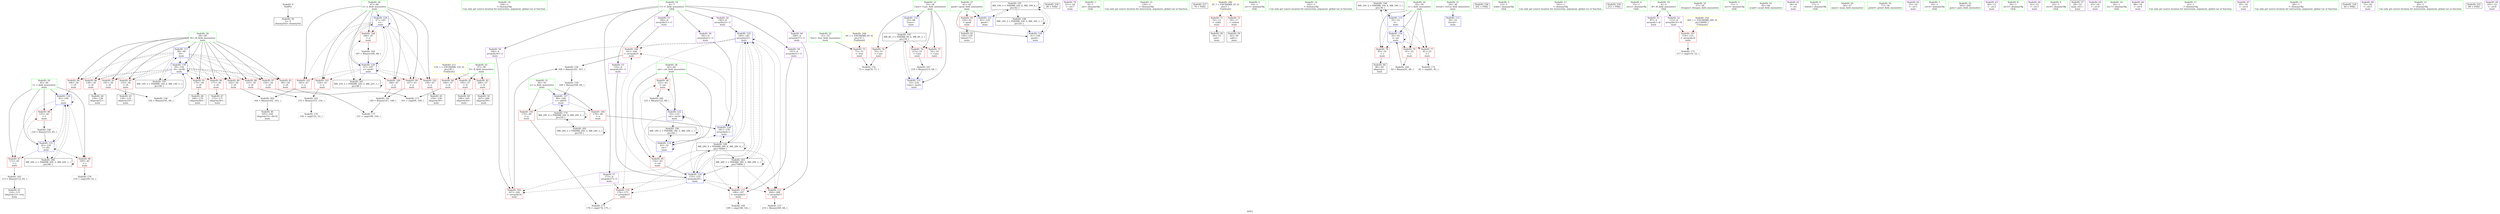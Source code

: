 digraph "SVFG" {
	label="SVFG";

	Node0x55e98508f0d0 [shape=record,color=grey,label="{NodeID: 0\nNullPtr}"];
	Node0x55e98508f0d0 -> Node0x55e9850ab240[style=solid];
	Node0x55e9850abd00 [shape=record,color=red,label="{NodeID: 97\n112\<--45\n\<--t\nmain\n}"];
	Node0x55e9850abd00 -> Node0x55e9850b3d20[style=solid];
	Node0x55e98508e3f0 [shape=record,color=green,label="{NodeID: 14\n104\<--1\n\<--dummyObj\nCan only get source location for instruction, argument, global var or function.}"];
	Node0x55e9850ac860 [shape=record,color=red,label="{NodeID: 111\n198\<--197\n\<--arrayidx51\nmain\n}"];
	Node0x55e9850ac860 -> Node0x55e9850b4620[style=solid];
	Node0x55e98508fda0 [shape=record,color=green,label="{NodeID: 28\n43\<--44\ncnt\<--cnt_field_insensitive\nmain\n}"];
	Node0x55e98508fda0 -> Node0x55e9850af1b0[style=solid];
	Node0x55e98508fda0 -> Node0x55e9850af280[style=solid];
	Node0x55e98508fda0 -> Node0x55e9850b1620[style=solid];
	Node0x55e98508fda0 -> Node0x55e9850b1890[style=solid];
	Node0x55e9850c59d0 [shape=record,color=yellow,style=double,label="{NodeID: 208\n6V_1 = ENCHI(MR_6V_0)\npts\{32 \}\nFun[main]}"];
	Node0x55e9850c59d0 -> Node0x55e9850ae0a0[style=dashed];
	Node0x55e9850b1b00 [shape=record,color=blue,label="{NodeID: 125\n140\<--142\narrayidx22\<--\nmain\n}"];
	Node0x55e9850b1b00 -> Node0x55e9850ac5f0[style=dashed];
	Node0x55e9850b1b00 -> Node0x55e9850ac6c0[style=dashed];
	Node0x55e9850b1b00 -> Node0x55e9850ac790[style=dashed];
	Node0x55e9850b1b00 -> Node0x55e9850ac860[style=dashed];
	Node0x55e9850b1b00 -> Node0x55e9850ac930[style=dashed];
	Node0x55e9850b1b00 -> Node0x55e9850b1a30[style=dashed];
	Node0x55e9850b1b00 -> Node0x55e9850b1b00[style=dashed];
	Node0x55e9850b1b00 -> Node0x55e9850b1d70[style=dashed];
	Node0x55e9850b1b00 -> Node0x55e9850be0a0[style=dashed];
	Node0x55e9850b1b00 -> Node0x55e9850c36c0[style=dashed];
	Node0x55e9850ab750 [shape=record,color=black,label="{NodeID: 42\n130\<--129\ntobool17\<--\nmain\n}"];
	Node0x55e9850ad2d0 [shape=record,color=purple,label="{NodeID: 56\n166\<--6\narrayidx34\<--C\nmain\n}"];
	Node0x55e9850ad2d0 -> Node0x55e9850ac6c0[style=solid];
	Node0x55e9850d1390 [shape=record,color=black,label="{NodeID: 236\n96 = PHI()\n}"];
	Node0x55e9850ade30 [shape=record,color=purple,label="{NodeID: 70\n211\<--24\n\<--.str.7\nmain\n}"];
	Node0x55e9850b4320 [shape=record,color=grey,label="{NodeID: 167\n216 = Binary(215, 68, )\n}"];
	Node0x55e9850b4320 -> Node0x55e9850b1fe0[style=solid];
	Node0x55e9850ae990 [shape=record,color=red,label="{NodeID: 84\n106\<--39\n\<--i9\nmain\n}"];
	Node0x55e9850ae990 -> Node0x55e9850b16f0[style=solid];
	Node0x55e98508e2c0 [shape=record,color=green,label="{NodeID: 1\n8\<--1\n.str\<--dummyObj\nGlob }"];
	Node0x55e9850abdd0 [shape=record,color=red,label="{NodeID: 98\n125\<--45\n\<--t\nmain\n}"];
	Node0x55e9850abdd0 -> Node0x55e9850b44a0[style=solid];
	Node0x55e98508e4c0 [shape=record,color=green,label="{NodeID: 15\n120\<--1\n\<--dummyObj\nCan only get source location for instruction, argument, global var or function.}"];
	Node0x55e9850b0250 [shape=record,color=black,label="{NodeID: 195\nMR_8V_3 = PHI(MR_8V_4, MR_8V_2, )\npts\{34 \}\n}"];
	Node0x55e9850b0250 -> Node0x55e9850ae170[style=dashed];
	Node0x55e9850b0250 -> Node0x55e9850ae240[style=dashed];
	Node0x55e9850b0250 -> Node0x55e9850ae310[style=dashed];
	Node0x55e9850b0250 -> Node0x55e9850b1fe0[style=dashed];
	Node0x55e9850ac930 [shape=record,color=red,label="{NodeID: 112\n209\<--208\n\<--arrayidx57\nmain\n}"];
	Node0x55e9850ac930 -> Node0x55e9850b3420[style=solid];
	Node0x55e98508fe70 [shape=record,color=green,label="{NodeID: 29\n45\<--46\nt\<--t_field_insensitive\nmain\n}"];
	Node0x55e98508fe70 -> Node0x55e9850abc30[style=solid];
	Node0x55e98508fe70 -> Node0x55e9850abd00[style=solid];
	Node0x55e98508fe70 -> Node0x55e9850abdd0[style=solid];
	Node0x55e98508fe70 -> Node0x55e9850b16f0[style=solid];
	Node0x55e98508fe70 -> Node0x55e9850b1960[style=solid];
	Node0x55e9850b1bd0 [shape=record,color=blue,label="{NodeID: 126\n47\<--145\nx\<--\nmain\n}"];
	Node0x55e9850b1bd0 -> Node0x55e9850abea0[style=dashed];
	Node0x55e9850b1bd0 -> Node0x55e9850abf70[style=dashed];
	Node0x55e9850b1bd0 -> Node0x55e9850ac040[style=dashed];
	Node0x55e9850b1bd0 -> Node0x55e9850ac110[style=dashed];
	Node0x55e9850b1bd0 -> Node0x55e9850ac1e0[style=dashed];
	Node0x55e9850b1bd0 -> Node0x55e9850ac2b0[style=dashed];
	Node0x55e9850b1bd0 -> Node0x55e9850b1bd0[style=dashed];
	Node0x55e9850b1bd0 -> Node0x55e9850b1e40[style=dashed];
	Node0x55e9850b1bd0 -> Node0x55e9850c2cc0[style=dashed];
	Node0x55e9850ab820 [shape=record,color=black,label="{NodeID: 43\n134\<--133\nidxprom19\<--\nmain\n}"];
	Node0x55e9850ad3a0 [shape=record,color=purple,label="{NodeID: 57\n173\<--6\narrayidx37\<--C\nmain\n}"];
	Node0x55e9850ad3a0 -> Node0x55e9850ac790[style=solid];
	Node0x55e9850d1490 [shape=record,color=black,label="{NodeID: 237\n76 = PHI()\n}"];
	Node0x55e9850adf00 [shape=record,color=red,label="{NodeID: 71\n53\<--12\n\<--stdin\nmain\n}"];
	Node0x55e9850adf00 -> Node0x55e9850ab410[style=solid];
	Node0x55e9850b44a0 [shape=record,color=grey,label="{NodeID: 168\n126 = Binary(125, 83, )\n}"];
	Node0x55e9850b44a0 -> Node0x55e9850b1960[style=solid];
	Node0x55e9850aea60 [shape=record,color=red,label="{NodeID: 85\n133\<--39\n\<--i9\nmain\n}"];
	Node0x55e9850aea60 -> Node0x55e9850ab820[style=solid];
	Node0x55e98508ef60 [shape=record,color=green,label="{NodeID: 2\n10\<--1\n.str.1\<--dummyObj\nGlob }"];
	Node0x55e9850abea0 [shape=record,color=red,label="{NodeID: 99\n147\<--47\n\<--x\nmain\n}"];
	Node0x55e9850abea0 -> Node0x55e9850b3a20[style=solid];
	Node0x55e98508e5c0 [shape=record,color=green,label="{NodeID: 16\n142\<--1\n\<--dummyObj\nCan only get source location for instruction, argument, global var or function.}"];
	Node0x55e9850c13c0 [shape=record,color=black,label="{NodeID: 196\nMR_10V_2 = PHI(MR_10V_4, MR_10V_1, )\npts\{36 \}\n}"];
	Node0x55e9850c13c0 -> Node0x55e9850acba0[style=dashed];
	Node0x55e9850aca00 [shape=record,color=blue,label="{NodeID: 113\n29\<--52\nretval\<--\nmain\n}"];
	Node0x55e98508ff40 [shape=record,color=green,label="{NodeID: 30\n47\<--48\nx\<--x_field_insensitive\nmain\n}"];
	Node0x55e98508ff40 -> Node0x55e9850abea0[style=solid];
	Node0x55e98508ff40 -> Node0x55e9850abf70[style=solid];
	Node0x55e98508ff40 -> Node0x55e9850ac040[style=solid];
	Node0x55e98508ff40 -> Node0x55e9850ac110[style=solid];
	Node0x55e98508ff40 -> Node0x55e9850ac1e0[style=solid];
	Node0x55e98508ff40 -> Node0x55e9850ac2b0[style=solid];
	Node0x55e98508ff40 -> Node0x55e9850b1bd0[style=solid];
	Node0x55e98508ff40 -> Node0x55e9850b1e40[style=solid];
	Node0x55e9850b1ca0 [shape=record,color=blue,label="{NodeID: 127\n49\<--169\nu\<--add35\nmain\n}"];
	Node0x55e9850b1ca0 -> Node0x55e9850ac380[style=dashed];
	Node0x55e9850b1ca0 -> Node0x55e9850ac450[style=dashed];
	Node0x55e9850b1ca0 -> Node0x55e9850baea0[style=dashed];
	Node0x55e9850ab8f0 [shape=record,color=black,label="{NodeID: 44\n139\<--138\nidxprom21\<--\nmain\n}"];
	Node0x55e9850ad470 [shape=record,color=purple,label="{NodeID: 58\n181\<--6\narrayidx41\<--C\nmain\n}"];
	Node0x55e9850ad470 -> Node0x55e9850b1d70[style=solid];
	Node0x55e9850d1a10 [shape=record,color=black,label="{NodeID: 238\n202 = PHI()\n}"];
	Node0x55e9850adfd0 [shape=record,color=red,label="{NodeID: 72\n59\<--17\n\<--stdout\nmain\n}"];
	Node0x55e9850adfd0 -> Node0x55e9850ab4e0[style=solid];
	Node0x55e9850b4620 [shape=record,color=grey,label="{NodeID: 169\n199 = cmp(198, 142, )\n}"];
	Node0x55e9850aeb30 [shape=record,color=red,label="{NodeID: 86\n138\<--39\n\<--i9\nmain\n}"];
	Node0x55e9850aeb30 -> Node0x55e9850ab8f0[style=solid];
	Node0x55e98508f850 [shape=record,color=green,label="{NodeID: 3\n12\<--1\nstdin\<--dummyObj\nGlob }"];
	Node0x55e9850abf70 [shape=record,color=red,label="{NodeID: 100\n148\<--47\n\<--x\nmain\n}"];
	Node0x55e9850abf70 -> Node0x55e9850b3a20[style=solid];
	Node0x55e98508f270 [shape=record,color=green,label="{NodeID: 17\n145\<--1\n\<--dummyObj\nCan only get source location for instruction, argument, global var or function.}"];
	Node0x55e9850c18c0 [shape=record,color=black,label="{NodeID: 197\nMR_14V_2 = PHI(MR_14V_4, MR_14V_1, )\npts\{40 \}\n}"];
	Node0x55e9850c18c0 -> Node0x55e9850b1480[style=dashed];
	Node0x55e9850acad0 [shape=record,color=blue,label="{NodeID: 114\n33\<--68\nCase\<--\nmain\n}"];
	Node0x55e9850acad0 -> Node0x55e9850b0250[style=dashed];
	Node0x55e9850aadb0 [shape=record,color=green,label="{NodeID: 31\n49\<--50\nu\<--u_field_insensitive\nmain\n}"];
	Node0x55e9850aadb0 -> Node0x55e9850ac380[style=solid];
	Node0x55e9850aadb0 -> Node0x55e9850ac450[style=solid];
	Node0x55e9850aadb0 -> Node0x55e9850b1ca0[style=solid];
	Node0x55e9850c5c70 [shape=record,color=yellow,style=double,label="{NodeID: 211\n12V_1 = ENCHI(MR_12V_0)\npts\{38 \}\nFun[main]}"];
	Node0x55e9850c5c70 -> Node0x55e9850ae650[style=dashed];
	Node0x55e9850c5c70 -> Node0x55e9850ae720[style=dashed];
	Node0x55e9850c5c70 -> Node0x55e9850ae7f0[style=dashed];
	Node0x55e9850b1d70 [shape=record,color=blue,label="{NodeID: 128\n181\<--178\narrayidx41\<--\nmain\n}"];
	Node0x55e9850b1d70 -> Node0x55e9850be0a0[style=dashed];
	Node0x55e9850ab9c0 [shape=record,color=black,label="{NodeID: 45\n159\<--158\nidxprom30\<--\nmain\n}"];
	Node0x55e9850ad540 [shape=record,color=purple,label="{NodeID: 59\n197\<--6\narrayidx51\<--C\nmain\n}"];
	Node0x55e9850ad540 -> Node0x55e9850ac860[style=solid];
	Node0x55e9850d1b10 [shape=record,color=black,label="{NodeID: 239\n212 = PHI()\n}"];
	Node0x55e9850b32a0 [shape=record,color=grey,label="{NodeID: 156\n192 = Binary(191, 68, )\n}"];
	Node0x55e9850b32a0 -> Node0x55e9850b1f10[style=solid];
	Node0x55e9850ae0a0 [shape=record,color=red,label="{NodeID: 73\n71\<--31\n\<--Test\nmain\n}"];
	Node0x55e9850ae0a0 -> Node0x55e9850b4da0[style=solid];
	Node0x55e9850b47a0 [shape=record,color=grey,label="{NodeID: 170\n156 = cmp(155, 52, )\n}"];
	Node0x55e9850aec00 [shape=record,color=red,label="{NodeID: 87\n150\<--39\n\<--i9\nmain\n}"];
	Node0x55e9850aec00 -> Node0x55e9850b5220[style=solid];
	Node0x55e98508f8e0 [shape=record,color=green,label="{NodeID: 4\n13\<--1\n.str.2\<--dummyObj\nGlob }"];
	Node0x55e9850ac040 [shape=record,color=red,label="{NodeID: 101\n154\<--47\n\<--x\nmain\n}"];
	Node0x55e9850ac040 -> Node0x55e9850b4020[style=solid];
	Node0x55e98508f370 [shape=record,color=green,label="{NodeID: 18\n4\<--5\nB\<--B_field_insensitive\nGlob }"];
	Node0x55e98508f370 -> Node0x55e9850acec0[style=solid];
	Node0x55e98508f370 -> Node0x55e9850acf90[style=solid];
	Node0x55e9850c1dc0 [shape=record,color=black,label="{NodeID: 198\nMR_16V_2 = PHI(MR_16V_3, MR_16V_1, )\npts\{42 \}\n}"];
	Node0x55e9850c1dc0 -> Node0x55e9850b1550[style=dashed];
	Node0x55e9850c1dc0 -> Node0x55e9850c1dc0[style=dashed];
	Node0x55e9850acba0 [shape=record,color=blue,label="{NodeID: 115\n35\<--52\ni\<--\nmain\n}"];
	Node0x55e9850acba0 -> Node0x55e9850ae3e0[style=dashed];
	Node0x55e9850acba0 -> Node0x55e9850ae4b0[style=dashed];
	Node0x55e9850acba0 -> Node0x55e9850ae580[style=dashed];
	Node0x55e9850acba0 -> Node0x55e9850b13b0[style=dashed];
	Node0x55e9850acba0 -> Node0x55e9850c13c0[style=dashed];
	Node0x55e9850aae40 [shape=record,color=green,label="{NodeID: 32\n57\<--58\nfreopen\<--freopen_field_insensitive\n}"];
	Node0x55e9850b1e40 [shape=record,color=blue,label="{NodeID: 129\n47\<--187\nx\<--inc45\nmain\n}"];
	Node0x55e9850b1e40 -> Node0x55e9850abea0[style=dashed];
	Node0x55e9850b1e40 -> Node0x55e9850abf70[style=dashed];
	Node0x55e9850b1e40 -> Node0x55e9850ac040[style=dashed];
	Node0x55e9850b1e40 -> Node0x55e9850ac110[style=dashed];
	Node0x55e9850b1e40 -> Node0x55e9850ac1e0[style=dashed];
	Node0x55e9850b1e40 -> Node0x55e9850ac2b0[style=dashed];
	Node0x55e9850b1e40 -> Node0x55e9850b1bd0[style=dashed];
	Node0x55e9850b1e40 -> Node0x55e9850b1e40[style=dashed];
	Node0x55e9850b1e40 -> Node0x55e9850c2cc0[style=dashed];
	Node0x55e9850aba90 [shape=record,color=black,label="{NodeID: 46\n165\<--164\nidxprom33\<--div32\nmain\n}"];
	Node0x55e9850ad610 [shape=record,color=purple,label="{NodeID: 60\n208\<--6\narrayidx57\<--C\nmain\n}"];
	Node0x55e9850ad610 -> Node0x55e9850ac930[style=solid];
	Node0x55e9850b3420 [shape=record,color=grey,label="{NodeID: 157\n210 = Binary(209, 68, )\n}"];
	Node0x55e9850ae170 [shape=record,color=red,label="{NodeID: 74\n70\<--33\n\<--Case\nmain\n}"];
	Node0x55e9850ae170 -> Node0x55e9850b4da0[style=solid];
	Node0x55e9850b4920 [shape=record,color=grey,label="{NodeID: 171\n101 = cmp(99, 100, )\n}"];
	Node0x55e9850aecd0 [shape=record,color=red,label="{NodeID: 88\n153\<--39\n\<--i9\nmain\n}"];
	Node0x55e9850aecd0 -> Node0x55e9850b4020[style=solid];
	Node0x55e98508de40 [shape=record,color=green,label="{NodeID: 5\n15\<--1\n.str.3\<--dummyObj\nGlob }"];
	Node0x55e9850ac110 [shape=record,color=red,label="{NodeID: 102\n158\<--47\n\<--x\nmain\n}"];
	Node0x55e9850ac110 -> Node0x55e9850ab9c0[style=solid];
	Node0x55e98508f470 [shape=record,color=green,label="{NodeID: 19\n6\<--7\nC\<--C_field_insensitive\nGlob }"];
	Node0x55e98508f470 -> Node0x55e9850ad060[style=solid];
	Node0x55e98508f470 -> Node0x55e9850ad130[style=solid];
	Node0x55e98508f470 -> Node0x55e9850ad200[style=solid];
	Node0x55e98508f470 -> Node0x55e9850ad2d0[style=solid];
	Node0x55e98508f470 -> Node0x55e9850ad3a0[style=solid];
	Node0x55e98508f470 -> Node0x55e9850ad470[style=solid];
	Node0x55e98508f470 -> Node0x55e9850ad540[style=solid];
	Node0x55e98508f470 -> Node0x55e9850ad610[style=solid];
	Node0x55e9850c22c0 [shape=record,color=black,label="{NodeID: 199\nMR_18V_2 = PHI(MR_18V_3, MR_18V_1, )\npts\{44 \}\n}"];
	Node0x55e9850c22c0 -> Node0x55e9850b1620[style=dashed];
	Node0x55e9850c22c0 -> Node0x55e9850c22c0[style=dashed];
	Node0x55e9850b13b0 [shape=record,color=blue,label="{NodeID: 116\n35\<--92\ni\<--inc\nmain\n}"];
	Node0x55e9850b13b0 -> Node0x55e9850ae3e0[style=dashed];
	Node0x55e9850b13b0 -> Node0x55e9850ae4b0[style=dashed];
	Node0x55e9850b13b0 -> Node0x55e9850ae580[style=dashed];
	Node0x55e9850b13b0 -> Node0x55e9850b13b0[style=dashed];
	Node0x55e9850b13b0 -> Node0x55e9850c13c0[style=dashed];
	Node0x55e9850aaf40 [shape=record,color=green,label="{NodeID: 33\n65\<--66\nscanf\<--scanf_field_insensitive\n}"];
	Node0x55e9850b1f10 [shape=record,color=blue,label="{NodeID: 130\n39\<--192\ni9\<--inc48\nmain\n}"];
	Node0x55e9850b1f10 -> Node0x55e9850ae8c0[style=dashed];
	Node0x55e9850b1f10 -> Node0x55e9850ae990[style=dashed];
	Node0x55e9850b1f10 -> Node0x55e9850aea60[style=dashed];
	Node0x55e9850b1f10 -> Node0x55e9850aeb30[style=dashed];
	Node0x55e9850b1f10 -> Node0x55e9850aec00[style=dashed];
	Node0x55e9850b1f10 -> Node0x55e9850aecd0[style=dashed];
	Node0x55e9850b1f10 -> Node0x55e9850aeda0[style=dashed];
	Node0x55e9850b1f10 -> Node0x55e9850aee70[style=dashed];
	Node0x55e9850b1f10 -> Node0x55e9850aef40[style=dashed];
	Node0x55e9850b1f10 -> Node0x55e9850af010[style=dashed];
	Node0x55e9850b1f10 -> Node0x55e9850b1f10[style=dashed];
	Node0x55e9850b1f10 -> Node0x55e9850c18c0[style=dashed];
	Node0x55e9850abb60 [shape=record,color=black,label="{NodeID: 47\n172\<--171\nidxprom36\<--\nmain\n}"];
	Node0x55e9850ad6e0 [shape=record,color=purple,label="{NodeID: 61\n54\<--8\n\<--.str\nmain\n}"];
	Node0x55e9850b35a0 [shape=record,color=grey,label="{NodeID: 158\n168 = Binary(161, 167, )\n}"];
	Node0x55e9850b35a0 -> Node0x55e9850b3720[style=solid];
	Node0x55e9850ae240 [shape=record,color=red,label="{NodeID: 75\n74\<--33\n\<--Case\nmain\n}"];
	Node0x55e9850b4aa0 [shape=record,color=grey,label="{NodeID: 172\n82 = cmp(81, 83, )\n}"];
	Node0x55e9850aeda0 [shape=record,color=red,label="{NodeID: 89\n162\<--39\n\<--i9\nmain\n}"];
	Node0x55e9850aeda0 -> Node0x55e9850b3ba0[style=solid];
	Node0x55e98508ded0 [shape=record,color=green,label="{NodeID: 6\n17\<--1\nstdout\<--dummyObj\nGlob }"];
	Node0x55e9850ac1e0 [shape=record,color=red,label="{NodeID: 103\n163\<--47\n\<--x\nmain\n}"];
	Node0x55e9850ac1e0 -> Node0x55e9850b3ba0[style=solid];
	Node0x55e98508f570 [shape=record,color=green,label="{NodeID: 20\n26\<--27\nmain\<--main_field_insensitive\n}"];
	Node0x55e9850c27c0 [shape=record,color=black,label="{NodeID: 200\nMR_20V_2 = PHI(MR_20V_3, MR_20V_1, )\npts\{46 \}\n}"];
	Node0x55e9850c27c0 -> Node0x55e9850b16f0[style=dashed];
	Node0x55e9850c27c0 -> Node0x55e9850c27c0[style=dashed];
	Node0x55e9850b1480 [shape=record,color=blue,label="{NodeID: 117\n39\<--68\ni9\<--\nmain\n}"];
	Node0x55e9850b1480 -> Node0x55e9850ae8c0[style=dashed];
	Node0x55e9850b1480 -> Node0x55e9850ae990[style=dashed];
	Node0x55e9850b1480 -> Node0x55e9850aea60[style=dashed];
	Node0x55e9850b1480 -> Node0x55e9850aeb30[style=dashed];
	Node0x55e9850b1480 -> Node0x55e9850aec00[style=dashed];
	Node0x55e9850b1480 -> Node0x55e9850aecd0[style=dashed];
	Node0x55e9850b1480 -> Node0x55e9850aeda0[style=dashed];
	Node0x55e9850b1480 -> Node0x55e9850aee70[style=dashed];
	Node0x55e9850b1480 -> Node0x55e9850aef40[style=dashed];
	Node0x55e9850b1480 -> Node0x55e9850af010[style=dashed];
	Node0x55e9850b1480 -> Node0x55e9850b1f10[style=dashed];
	Node0x55e9850b1480 -> Node0x55e9850c18c0[style=dashed];
	Node0x55e9850ab040 [shape=record,color=green,label="{NodeID: 34\n77\<--78\nprintf\<--printf_field_insensitive\n}"];
	Node0x55e9850b1fe0 [shape=record,color=blue,label="{NodeID: 131\n33\<--216\nCase\<--inc62\nmain\n}"];
	Node0x55e9850b1fe0 -> Node0x55e9850b0250[style=dashed];
	Node0x55e9850acc50 [shape=record,color=black,label="{NodeID: 48\n180\<--179\nidxprom40\<--\nmain\n}"];
	Node0x55e9850ad7b0 [shape=record,color=purple,label="{NodeID: 62\n55\<--10\n\<--.str.1\nmain\n}"];
	Node0x55e9850b3720 [shape=record,color=grey,label="{NodeID: 159\n169 = Binary(168, 68, )\n}"];
	Node0x55e9850b3720 -> Node0x55e9850b1ca0[style=solid];
	Node0x55e9850ae310 [shape=record,color=red,label="{NodeID: 76\n215\<--33\n\<--Case\nmain\n}"];
	Node0x55e9850ae310 -> Node0x55e9850b4320[style=solid];
	Node0x55e9850b4c20 [shape=record,color=grey,label="{NodeID: 173\n176 = cmp(174, 175, )\n}"];
	Node0x55e9850aee70 [shape=record,color=red,label="{NodeID: 90\n171\<--39\n\<--i9\nmain\n}"];
	Node0x55e9850aee70 -> Node0x55e9850abb60[style=solid];
	Node0x55e9850aa490 [shape=record,color=green,label="{NodeID: 7\n18\<--1\n.str.4\<--dummyObj\nGlob }"];
	Node0x55e9850ac2b0 [shape=record,color=red,label="{NodeID: 104\n186\<--47\n\<--x\nmain\n}"];
	Node0x55e9850ac2b0 -> Node0x55e9850b3ea0[style=solid];
	Node0x55e98508f670 [shape=record,color=green,label="{NodeID: 21\n29\<--30\nretval\<--retval_field_insensitive\nmain\n}"];
	Node0x55e98508f670 -> Node0x55e9850aca00[style=solid];
	Node0x55e9850c2cc0 [shape=record,color=black,label="{NodeID: 201\nMR_22V_2 = PHI(MR_22V_3, MR_22V_1, )\npts\{48 \}\n}"];
	Node0x55e9850c2cc0 -> Node0x55e9850b1bd0[style=dashed];
	Node0x55e9850c2cc0 -> Node0x55e9850c2cc0[style=dashed];
	Node0x55e9850b1550 [shape=record,color=blue,label="{NodeID: 118\n41\<--104\ngood\<--\nmain\n}"];
	Node0x55e9850b1550 -> Node0x55e9850beaa0[style=dashed];
	Node0x55e9850ab140 [shape=record,color=green,label="{NodeID: 35\n203\<--204\nputs\<--puts_field_insensitive\n}"];
	Node0x55e9850acd20 [shape=record,color=black,label="{NodeID: 49\n196\<--195\nidxprom50\<--\nmain\n}"];
	Node0x55e9850ad880 [shape=record,color=purple,label="{NodeID: 63\n60\<--13\n\<--.str.2\nmain\n}"];
	Node0x55e9850b38a0 [shape=record,color=grey,label="{NodeID: 160\n92 = Binary(91, 68, )\n}"];
	Node0x55e9850b38a0 -> Node0x55e9850b13b0[style=solid];
	Node0x55e9850ae3e0 [shape=record,color=red,label="{NodeID: 77\n81\<--35\n\<--i\nmain\n}"];
	Node0x55e9850ae3e0 -> Node0x55e9850b4aa0[style=solid];
	Node0x55e9850b4da0 [shape=record,color=grey,label="{NodeID: 174\n72 = cmp(70, 71, )\n}"];
	Node0x55e9850aef40 [shape=record,color=red,label="{NodeID: 91\n179\<--39\n\<--i9\nmain\n}"];
	Node0x55e9850aef40 -> Node0x55e9850acc50[style=solid];
	Node0x55e9850aa520 [shape=record,color=green,label="{NodeID: 8\n20\<--1\n.str.5\<--dummyObj\nGlob }"];
	Node0x55e9850ac380 [shape=record,color=red,label="{NodeID: 105\n175\<--49\n\<--u\nmain\n}"];
	Node0x55e9850ac380 -> Node0x55e9850b4c20[style=solid];
	Node0x55e98508f740 [shape=record,color=green,label="{NodeID: 22\n31\<--32\nTest\<--Test_field_insensitive\nmain\n}"];
	Node0x55e98508f740 -> Node0x55e9850ae0a0[style=solid];
	Node0x55e9850c31c0 [shape=record,color=black,label="{NodeID: 202\nMR_24V_2 = PHI(MR_24V_3, MR_24V_1, )\npts\{50 \}\n}"];
	Node0x55e9850c31c0 -> Node0x55e9850baea0[style=dashed];
	Node0x55e9850c31c0 -> Node0x55e9850c31c0[style=dashed];
	Node0x55e9850b1620 [shape=record,color=blue,label="{NodeID: 119\n43\<--52\ncnt\<--\nmain\n}"];
	Node0x55e9850b1620 -> Node0x55e9850af1b0[style=dashed];
	Node0x55e9850b1620 -> Node0x55e9850af280[style=dashed];
	Node0x55e9850b1620 -> Node0x55e9850b1620[style=dashed];
	Node0x55e9850b1620 -> Node0x55e9850b1890[style=dashed];
	Node0x55e9850b1620 -> Node0x55e9850c22c0[style=dashed];
	Node0x55e9850ab240 [shape=record,color=black,label="{NodeID: 36\n2\<--3\ndummyVal\<--dummyVal\n}"];
	Node0x55e9850acdf0 [shape=record,color=black,label="{NodeID: 50\n207\<--206\nidxprom56\<--\nmain\n}"];
	Node0x55e9850ad950 [shape=record,color=purple,label="{NodeID: 64\n61\<--15\n\<--.str.3\nmain\n}"];
	Node0x55e9850b3a20 [shape=record,color=grey,label="{NodeID: 161\n149 = Binary(147, 148, )\n}"];
	Node0x55e9850b3a20 -> Node0x55e9850b5220[style=solid];
	Node0x55e9850ae4b0 [shape=record,color=red,label="{NodeID: 78\n85\<--35\n\<--i\nmain\n}"];
	Node0x55e9850ae4b0 -> Node0x55e9850ab5b0[style=solid];
	Node0x55e9850b4f20 [shape=record,color=grey,label="{NodeID: 175\n117 = cmp(116, 52, )\n}"];
	Node0x55e9850af010 [shape=record,color=red,label="{NodeID: 92\n191\<--39\n\<--i9\nmain\n}"];
	Node0x55e9850af010 -> Node0x55e9850b32a0[style=solid];
	Node0x55e98508dfc0 [shape=record,color=green,label="{NodeID: 9\n22\<--1\n.str.6\<--dummyObj\nGlob }"];
	Node0x55e9850be0a0 [shape=record,color=black,label="{NodeID: 189\nMR_28V_9 = PHI(MR_28V_8, MR_28V_6, )\npts\{70000 \}\n}"];
	Node0x55e9850be0a0 -> Node0x55e9850ac5f0[style=dashed];
	Node0x55e9850be0a0 -> Node0x55e9850ac6c0[style=dashed];
	Node0x55e9850be0a0 -> Node0x55e9850ac790[style=dashed];
	Node0x55e9850be0a0 -> Node0x55e9850ac860[style=dashed];
	Node0x55e9850be0a0 -> Node0x55e9850ac930[style=dashed];
	Node0x55e9850be0a0 -> Node0x55e9850b1a30[style=dashed];
	Node0x55e9850be0a0 -> Node0x55e9850b1b00[style=dashed];
	Node0x55e9850be0a0 -> Node0x55e9850b1d70[style=dashed];
	Node0x55e9850be0a0 -> Node0x55e9850be0a0[style=dashed];
	Node0x55e9850be0a0 -> Node0x55e9850c36c0[style=dashed];
	Node0x55e9850ac450 [shape=record,color=red,label="{NodeID: 106\n178\<--49\n\<--u\nmain\n}"];
	Node0x55e9850ac450 -> Node0x55e9850b1d70[style=solid];
	Node0x55e98508f990 [shape=record,color=green,label="{NodeID: 23\n33\<--34\nCase\<--Case_field_insensitive\nmain\n}"];
	Node0x55e98508f990 -> Node0x55e9850ae170[style=solid];
	Node0x55e98508f990 -> Node0x55e9850ae240[style=solid];
	Node0x55e98508f990 -> Node0x55e9850ae310[style=solid];
	Node0x55e98508f990 -> Node0x55e9850acad0[style=solid];
	Node0x55e98508f990 -> Node0x55e9850b1fe0[style=solid];
	Node0x55e9850c36c0 [shape=record,color=black,label="{NodeID: 203\nMR_28V_2 = PHI(MR_28V_3, MR_28V_1, )\npts\{70000 \}\n}"];
	Node0x55e9850c36c0 -> Node0x55e9850ac860[style=dashed];
	Node0x55e9850c36c0 -> Node0x55e9850ac930[style=dashed];
	Node0x55e9850c36c0 -> Node0x55e9850b1a30[style=dashed];
	Node0x55e9850c36c0 -> Node0x55e9850b1b00[style=dashed];
	Node0x55e9850c36c0 -> Node0x55e9850c36c0[style=dashed];
	Node0x55e9850b16f0 [shape=record,color=blue,label="{NodeID: 120\n45\<--106\nt\<--\nmain\n}"];
	Node0x55e9850b16f0 -> Node0x55e9850abc30[style=dashed];
	Node0x55e9850b16f0 -> Node0x55e9850abd00[style=dashed];
	Node0x55e9850b16f0 -> Node0x55e9850abdd0[style=dashed];
	Node0x55e9850b16f0 -> Node0x55e9850b16f0[style=dashed];
	Node0x55e9850b16f0 -> Node0x55e9850b1960[style=dashed];
	Node0x55e9850b16f0 -> Node0x55e9850c27c0[style=dashed];
	Node0x55e9850ab340 [shape=record,color=black,label="{NodeID: 37\n28\<--52\nmain_ret\<--\nmain\n}"];
	Node0x55e9850acec0 [shape=record,color=purple,label="{NodeID: 51\n87\<--4\narrayidx\<--B\nmain\n}"];
	Node0x55e9850ada20 [shape=record,color=purple,label="{NodeID: 65\n63\<--18\n\<--.str.4\nmain\n}"];
	Node0x55e9850b3ba0 [shape=record,color=grey,label="{NodeID: 162\n164 = Binary(162, 163, )\n}"];
	Node0x55e9850b3ba0 -> Node0x55e9850aba90[style=solid];
	Node0x55e9850ae580 [shape=record,color=red,label="{NodeID: 79\n91\<--35\n\<--i\nmain\n}"];
	Node0x55e9850ae580 -> Node0x55e9850b38a0[style=solid];
	Node0x55e9850b50a0 [shape=record,color=grey,label="{NodeID: 176\n110 = cmp(109, 52, )\n}"];
	Node0x55e9850af0e0 [shape=record,color=red,label="{NodeID: 93\n129\<--41\n\<--good\nmain\n}"];
	Node0x55e9850af0e0 -> Node0x55e9850ab750[style=solid];
	Node0x55e98508e090 [shape=record,color=green,label="{NodeID: 10\n24\<--1\n.str.7\<--dummyObj\nGlob }"];
	Node0x55e9850ac520 [shape=record,color=red,label="{NodeID: 107\n116\<--115\n\<--arrayidx14\nmain\n}"];
	Node0x55e9850ac520 -> Node0x55e9850b4f20[style=solid];
	Node0x55e98508fa60 [shape=record,color=green,label="{NodeID: 24\n35\<--36\ni\<--i_field_insensitive\nmain\n}"];
	Node0x55e98508fa60 -> Node0x55e9850ae3e0[style=solid];
	Node0x55e98508fa60 -> Node0x55e9850ae4b0[style=solid];
	Node0x55e98508fa60 -> Node0x55e9850ae580[style=solid];
	Node0x55e98508fa60 -> Node0x55e9850acba0[style=solid];
	Node0x55e98508fa60 -> Node0x55e9850b13b0[style=solid];
	Node0x55e9850b17c0 [shape=record,color=blue,label="{NodeID: 121\n41\<--120\ngood\<--\nmain\n}"];
	Node0x55e9850b17c0 -> Node0x55e9850beaa0[style=dashed];
	Node0x55e9850ab410 [shape=record,color=black,label="{NodeID: 38\n56\<--53\ncall\<--\nmain\n}"];
	Node0x55e9850c6290 [shape=record,color=yellow,style=double,label="{NodeID: 218\n26V_1 = ENCHI(MR_26V_0)\npts\{50000 \}\nFun[main]}"];
	Node0x55e9850c6290 -> Node0x55e9850ac520[style=dashed];
	Node0x55e9850acf90 [shape=record,color=purple,label="{NodeID: 52\n115\<--4\narrayidx14\<--B\nmain\n}"];
	Node0x55e9850acf90 -> Node0x55e9850ac520[style=solid];
	Node0x55e9850adaf0 [shape=record,color=purple,label="{NodeID: 66\n88\<--18\n\<--.str.4\nmain\n}"];
	Node0x55e9850b3d20 [shape=record,color=grey,label="{NodeID: 163\n113 = Binary(112, 83, )\n}"];
	Node0x55e9850b3d20 -> Node0x55e9850ab680[style=solid];
	Node0x55e9850ae650 [shape=record,color=red,label="{NodeID: 80\n100\<--37\n\<--X\nmain\n}"];
	Node0x55e9850ae650 -> Node0x55e9850b4920[style=solid];
	Node0x55e9850b5220 [shape=record,color=grey,label="{NodeID: 177\n151 = cmp(149, 150, )\n}"];
	Node0x55e9850af1b0 [shape=record,color=red,label="{NodeID: 94\n122\<--43\n\<--cnt\nmain\n}"];
	Node0x55e9850af1b0 -> Node0x55e9850b41a0[style=solid];
	Node0x55e9850aa7d0 [shape=record,color=green,label="{NodeID: 11\n52\<--1\n\<--dummyObj\nCan only get source location for instruction, argument, global var or function.}"];
	Node0x55e9850beaa0 [shape=record,color=black,label="{NodeID: 191\nMR_16V_5 = PHI(MR_16V_6, MR_16V_4, )\npts\{42 \}\n}"];
	Node0x55e9850beaa0 -> Node0x55e9850af0e0[style=dashed];
	Node0x55e9850beaa0 -> Node0x55e9850b1550[style=dashed];
	Node0x55e9850beaa0 -> Node0x55e9850b17c0[style=dashed];
	Node0x55e9850beaa0 -> Node0x55e9850beaa0[style=dashed];
	Node0x55e9850beaa0 -> Node0x55e9850c1dc0[style=dashed];
	Node0x55e9850ac5f0 [shape=record,color=red,label="{NodeID: 108\n161\<--160\n\<--arrayidx31\nmain\n}"];
	Node0x55e9850ac5f0 -> Node0x55e9850b35a0[style=solid];
	Node0x55e98508fb30 [shape=record,color=green,label="{NodeID: 25\n37\<--38\nX\<--X_field_insensitive\nmain\n}"];
	Node0x55e98508fb30 -> Node0x55e9850ae650[style=solid];
	Node0x55e98508fb30 -> Node0x55e9850ae720[style=solid];
	Node0x55e98508fb30 -> Node0x55e9850ae7f0[style=solid];
	Node0x55e9850b1890 [shape=record,color=blue,label="{NodeID: 122\n43\<--123\ncnt\<--inc16\nmain\n}"];
	Node0x55e9850b1890 -> Node0x55e9850af1b0[style=dashed];
	Node0x55e9850b1890 -> Node0x55e9850af280[style=dashed];
	Node0x55e9850b1890 -> Node0x55e9850b1620[style=dashed];
	Node0x55e9850b1890 -> Node0x55e9850b1890[style=dashed];
	Node0x55e9850b1890 -> Node0x55e9850c22c0[style=dashed];
	Node0x55e9850ab4e0 [shape=record,color=black,label="{NodeID: 39\n62\<--59\ncall1\<--\nmain\n}"];
	Node0x55e9850ad060 [shape=record,color=purple,label="{NodeID: 53\n135\<--6\narrayidx20\<--C\nmain\n}"];
	Node0x55e9850ad060 -> Node0x55e9850b1a30[style=solid];
	Node0x55e9850adbc0 [shape=record,color=purple,label="{NodeID: 67\n95\<--18\n\<--.str.4\nmain\n}"];
	Node0x55e9850b3ea0 [shape=record,color=grey,label="{NodeID: 164\n187 = Binary(186, 68, )\n}"];
	Node0x55e9850b3ea0 -> Node0x55e9850b1e40[style=solid];
	Node0x55e9850ae720 [shape=record,color=red,label="{NodeID: 81\n195\<--37\n\<--X\nmain\n}"];
	Node0x55e9850ae720 -> Node0x55e9850acd20[style=solid];
	Node0x55e9850af280 [shape=record,color=red,label="{NodeID: 95\n132\<--43\n\<--cnt\nmain\n}"];
	Node0x55e9850af280 -> Node0x55e9850b1a30[style=solid];
	Node0x55e9850aa8a0 [shape=record,color=green,label="{NodeID: 12\n68\<--1\n\<--dummyObj\nCan only get source location for instruction, argument, global var or function.}"];
	Node0x55e9850ac6c0 [shape=record,color=red,label="{NodeID: 109\n167\<--166\n\<--arrayidx34\nmain\n}"];
	Node0x55e9850ac6c0 -> Node0x55e9850b35a0[style=solid];
	Node0x55e98508fc00 [shape=record,color=green,label="{NodeID: 26\n39\<--40\ni9\<--i9_field_insensitive\nmain\n}"];
	Node0x55e98508fc00 -> Node0x55e9850ae8c0[style=solid];
	Node0x55e98508fc00 -> Node0x55e9850ae990[style=solid];
	Node0x55e98508fc00 -> Node0x55e9850aea60[style=solid];
	Node0x55e98508fc00 -> Node0x55e9850aeb30[style=solid];
	Node0x55e98508fc00 -> Node0x55e9850aec00[style=solid];
	Node0x55e98508fc00 -> Node0x55e9850aecd0[style=solid];
	Node0x55e98508fc00 -> Node0x55e9850aeda0[style=solid];
	Node0x55e98508fc00 -> Node0x55e9850aee70[style=solid];
	Node0x55e98508fc00 -> Node0x55e9850aef40[style=solid];
	Node0x55e98508fc00 -> Node0x55e9850af010[style=solid];
	Node0x55e98508fc00 -> Node0x55e9850b1480[style=solid];
	Node0x55e98508fc00 -> Node0x55e9850b1f10[style=solid];
	Node0x55e9850c45c0 [shape=record,color=yellow,style=double,label="{NodeID: 206\n2V_1 = ENCHI(MR_2V_0)\npts\{1 \}\nFun[main]}"];
	Node0x55e9850c45c0 -> Node0x55e9850adf00[style=dashed];
	Node0x55e9850c45c0 -> Node0x55e9850adfd0[style=dashed];
	Node0x55e9850b1960 [shape=record,color=blue,label="{NodeID: 123\n45\<--126\nt\<--div\nmain\n}"];
	Node0x55e9850b1960 -> Node0x55e9850abc30[style=dashed];
	Node0x55e9850b1960 -> Node0x55e9850abd00[style=dashed];
	Node0x55e9850b1960 -> Node0x55e9850abdd0[style=dashed];
	Node0x55e9850b1960 -> Node0x55e9850b16f0[style=dashed];
	Node0x55e9850b1960 -> Node0x55e9850b1960[style=dashed];
	Node0x55e9850b1960 -> Node0x55e9850c27c0[style=dashed];
	Node0x55e9850ab5b0 [shape=record,color=black,label="{NodeID: 40\n86\<--85\nidxprom\<--\nmain\n}"];
	Node0x55e9850ad130 [shape=record,color=purple,label="{NodeID: 54\n140\<--6\narrayidx22\<--C\nmain\n}"];
	Node0x55e9850ad130 -> Node0x55e9850b1b00[style=solid];
	Node0x55e984e9fcb0 [shape=record,color=black,label="{NodeID: 234\n64 = PHI()\n}"];
	Node0x55e9850adc90 [shape=record,color=purple,label="{NodeID: 68\n75\<--20\n\<--.str.5\nmain\n}"];
	Node0x55e9850b4020 [shape=record,color=grey,label="{NodeID: 165\n155 = Binary(153, 154, )\n}"];
	Node0x55e9850b4020 -> Node0x55e9850b47a0[style=solid];
	Node0x55e9850ae7f0 [shape=record,color=red,label="{NodeID: 82\n206\<--37\n\<--X\nmain\n}"];
	Node0x55e9850ae7f0 -> Node0x55e9850acdf0[style=solid];
	Node0x55e9850baea0 [shape=record,color=black,label="{NodeID: 179\nMR_24V_4 = PHI(MR_24V_6, MR_24V_3, )\npts\{50 \}\n}"];
	Node0x55e9850baea0 -> Node0x55e9850b1ca0[style=dashed];
	Node0x55e9850baea0 -> Node0x55e9850baea0[style=dashed];
	Node0x55e9850baea0 -> Node0x55e9850c31c0[style=dashed];
	Node0x55e9850abc30 [shape=record,color=red,label="{NodeID: 96\n109\<--45\n\<--t\nmain\n}"];
	Node0x55e9850abc30 -> Node0x55e9850b50a0[style=solid];
	Node0x55e9850aa970 [shape=record,color=green,label="{NodeID: 13\n83\<--1\n\<--dummyObj\nCan only get source location for instruction, argument, global var or function.}"];
	Node0x55e9850ac790 [shape=record,color=red,label="{NodeID: 110\n174\<--173\n\<--arrayidx37\nmain\n}"];
	Node0x55e9850ac790 -> Node0x55e9850b4c20[style=solid];
	Node0x55e98508fcd0 [shape=record,color=green,label="{NodeID: 27\n41\<--42\ngood\<--good_field_insensitive\nmain\n}"];
	Node0x55e98508fcd0 -> Node0x55e9850af0e0[style=solid];
	Node0x55e98508fcd0 -> Node0x55e9850b1550[style=solid];
	Node0x55e98508fcd0 -> Node0x55e9850b17c0[style=solid];
	Node0x55e9850b1a30 [shape=record,color=blue,label="{NodeID: 124\n135\<--132\narrayidx20\<--\nmain\n}"];
	Node0x55e9850b1a30 -> Node0x55e9850ac5f0[style=dashed];
	Node0x55e9850b1a30 -> Node0x55e9850ac6c0[style=dashed];
	Node0x55e9850b1a30 -> Node0x55e9850ac790[style=dashed];
	Node0x55e9850b1a30 -> Node0x55e9850ac860[style=dashed];
	Node0x55e9850b1a30 -> Node0x55e9850ac930[style=dashed];
	Node0x55e9850b1a30 -> Node0x55e9850b1a30[style=dashed];
	Node0x55e9850b1a30 -> Node0x55e9850b1b00[style=dashed];
	Node0x55e9850b1a30 -> Node0x55e9850b1d70[style=dashed];
	Node0x55e9850b1a30 -> Node0x55e9850be0a0[style=dashed];
	Node0x55e9850b1a30 -> Node0x55e9850c36c0[style=dashed];
	Node0x55e9850ab680 [shape=record,color=black,label="{NodeID: 41\n114\<--113\nidxprom13\<--rem\nmain\n}"];
	Node0x55e9850ad200 [shape=record,color=purple,label="{NodeID: 55\n160\<--6\narrayidx31\<--C\nmain\n}"];
	Node0x55e9850ad200 -> Node0x55e9850ac5f0[style=solid];
	Node0x55e9850d1290 [shape=record,color=black,label="{NodeID: 235\n89 = PHI()\n}"];
	Node0x55e9850add60 [shape=record,color=purple,label="{NodeID: 69\n201\<--22\n\<--.str.6\nmain\n}"];
	Node0x55e9850b41a0 [shape=record,color=grey,label="{NodeID: 166\n123 = Binary(122, 68, )\n}"];
	Node0x55e9850b41a0 -> Node0x55e9850b1890[style=solid];
	Node0x55e9850ae8c0 [shape=record,color=red,label="{NodeID: 83\n99\<--39\n\<--i9\nmain\n}"];
	Node0x55e9850ae8c0 -> Node0x55e9850b4920[style=solid];
}
